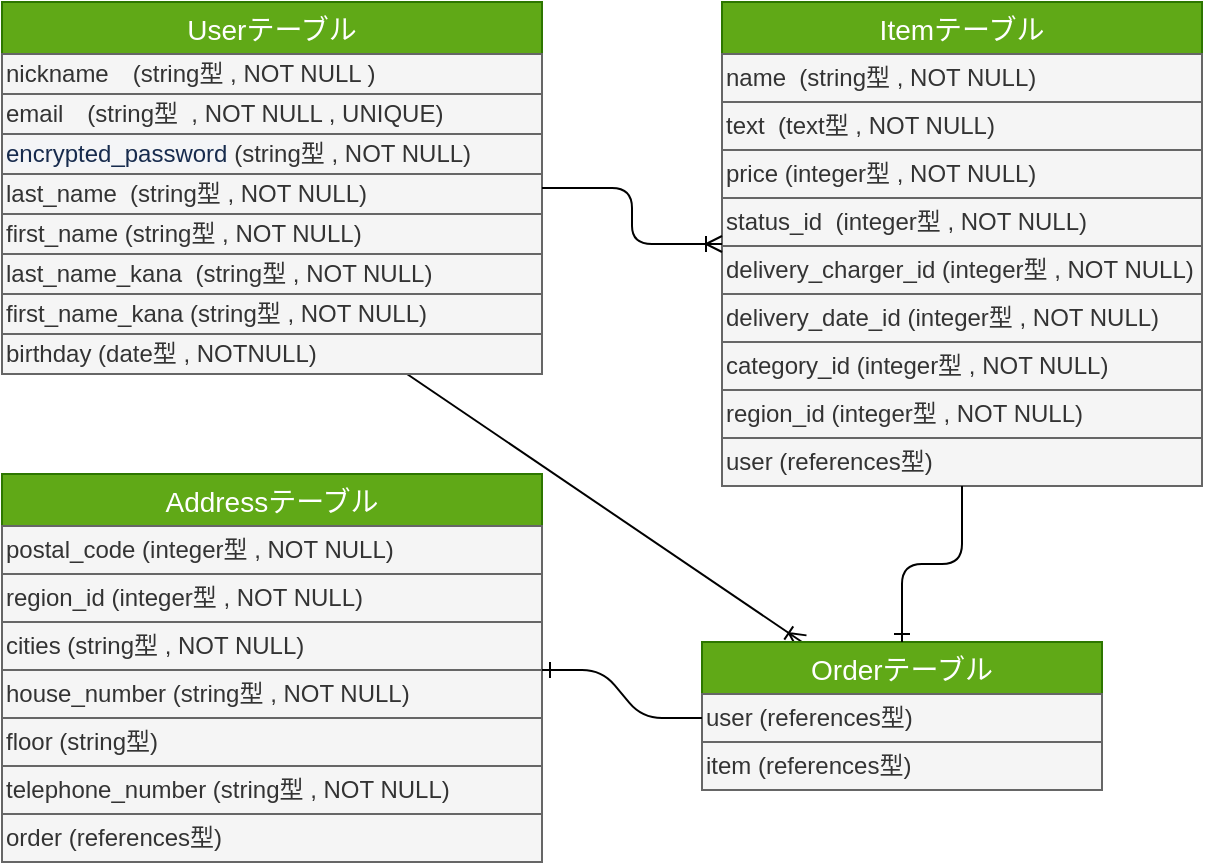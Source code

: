 <mxfile>
    <diagram id="hQXdLHPWon99UHD_zaKo" name="ページ1">
        <mxGraphModel dx="880" dy="520" grid="1" gridSize="10" guides="1" tooltips="1" connect="1" arrows="1" fold="1" page="1" pageScale="1" pageWidth="827" pageHeight="1169" math="0" shadow="0">
            <root>
                <mxCell id="0"/>
                <mxCell id="1" parent="0"/>
                <mxCell id="130" style="orthogonalLoop=1;jettySize=auto;html=1;exitX=0.75;exitY=1;exitDx=0;exitDy=0;entryX=0.25;entryY=0;entryDx=0;entryDy=0;endArrow=ERoneToMany;fontSize=12;" parent="1" source="140" target="110" edge="1">
                    <mxGeometry relative="1" as="geometry"/>
                </mxCell>
                <mxCell id="97" value="Userテーブル" style="swimlane;fontStyle=0;childLayout=stackLayout;horizontal=1;startSize=26;horizontalStack=0;resizeParent=1;resizeParentMax=0;resizeLast=0;collapsible=1;marginBottom=0;align=center;fontSize=14;fillColor=#60a917;strokeColor=#2D7600;fontColor=#ffffff;" parent="1" vertex="1">
                    <mxGeometry x="180" y="80" width="270" height="186" as="geometry">
                        <mxRectangle x="300" y="180" width="60" height="26" as="alternateBounds"/>
                    </mxGeometry>
                </mxCell>
                <mxCell id="136" value="nickname　(string型 , NOT NULL )" style="text;html=1;align=left;verticalAlign=middle;whiteSpace=wrap;rounded=0;fontSize=12;labelPosition=center;verticalLabelPosition=middle;fillColor=#f5f5f5;strokeColor=#666666;fontColor=#333333;" parent="97" vertex="1">
                    <mxGeometry y="26" width="270" height="20" as="geometry"/>
                </mxCell>
                <mxCell id="138" value="email　(string型&amp;nbsp; , NOT NULL , UNIQUE)" style="text;html=1;strokeColor=#666666;fillColor=#f5f5f5;align=left;verticalAlign=middle;whiteSpace=wrap;rounded=0;fontSize=12;labelPosition=center;verticalLabelPosition=middle;fontColor=#333333;" parent="97" vertex="1">
                    <mxGeometry y="46" width="270" height="20" as="geometry"/>
                </mxCell>
                <mxCell id="139" value="&lt;span style=&quot;color: rgb(23 , 43 , 77) ; background-color: rgb(244 , 245 , 247)&quot;&gt;&lt;font style=&quot;font-size: 12px&quot;&gt;encrypted_password&lt;/font&gt;&lt;/span&gt;&amp;nbsp;(string型 , NOT NULL)" style="text;html=1;strokeColor=#666666;fillColor=#f5f5f5;align=left;verticalAlign=middle;whiteSpace=wrap;rounded=0;fontSize=12;labelPosition=center;verticalLabelPosition=middle;fontColor=#333333;" parent="97" vertex="1">
                    <mxGeometry y="66" width="270" height="20" as="geometry"/>
                </mxCell>
                <mxCell id="143" value="last_name&amp;nbsp; (string型 , NOT NULL)" style="text;html=1;strokeColor=#666666;fillColor=#f5f5f5;align=left;verticalAlign=middle;whiteSpace=wrap;rounded=0;fontSize=12;labelPosition=center;verticalLabelPosition=middle;fontColor=#333333;" parent="97" vertex="1">
                    <mxGeometry y="86" width="270" height="20" as="geometry"/>
                </mxCell>
                <mxCell id="141" value="first_name (string型 , NOT NULL)" style="text;html=1;strokeColor=#666666;fillColor=#f5f5f5;align=left;verticalAlign=middle;whiteSpace=wrap;rounded=0;fontSize=12;labelPosition=center;verticalLabelPosition=middle;fontColor=#333333;" parent="97" vertex="1">
                    <mxGeometry y="106" width="270" height="20" as="geometry"/>
                </mxCell>
                <mxCell id="159" value="last_name_kana&amp;nbsp; (string型 , NOT NULL)" style="text;html=1;strokeColor=#666666;fillColor=#f5f5f5;align=left;verticalAlign=middle;whiteSpace=wrap;rounded=0;fontSize=12;labelPosition=center;verticalLabelPosition=middle;fontColor=#333333;" parent="97" vertex="1">
                    <mxGeometry y="126" width="270" height="20" as="geometry"/>
                </mxCell>
                <mxCell id="158" value="first_name_kana (string型 , NOT NULL)" style="text;html=1;strokeColor=#666666;fillColor=#f5f5f5;align=left;verticalAlign=middle;whiteSpace=wrap;rounded=0;fontSize=12;labelPosition=center;verticalLabelPosition=middle;fontColor=#333333;" parent="97" vertex="1">
                    <mxGeometry y="146" width="270" height="20" as="geometry"/>
                </mxCell>
                <mxCell id="140" value="birthday (date型 , NOTNULL)" style="text;html=1;strokeColor=#666666;fillColor=#f5f5f5;align=left;verticalAlign=middle;whiteSpace=wrap;rounded=0;fontSize=12;labelPosition=center;verticalLabelPosition=middle;fontColor=#333333;" parent="97" vertex="1">
                    <mxGeometry y="166" width="270" height="20" as="geometry"/>
                </mxCell>
                <mxCell id="105" value="Itemテーブル" style="swimlane;fontStyle=0;childLayout=stackLayout;horizontal=1;startSize=26;horizontalStack=0;resizeParent=1;resizeParentMax=0;resizeLast=0;collapsible=1;marginBottom=0;align=center;fontSize=14;fillColor=#60a917;strokeColor=#2D7600;fontColor=#ffffff;" parent="1" vertex="1">
                    <mxGeometry x="540" y="80" width="240" height="242" as="geometry"/>
                </mxCell>
                <mxCell id="146" value="name&amp;nbsp; (string型 , NOT NULL)" style="text;html=1;strokeColor=#666666;fillColor=#f5f5f5;align=left;verticalAlign=middle;whiteSpace=wrap;rounded=0;fontSize=12;labelPosition=center;verticalLabelPosition=middle;fontColor=#333333;" parent="105" vertex="1">
                    <mxGeometry y="26" width="240" height="24" as="geometry"/>
                </mxCell>
                <mxCell id="155" value="text&amp;nbsp; (text型 , NOT NULL)" style="text;html=1;strokeColor=#666666;fillColor=#f5f5f5;align=left;verticalAlign=middle;whiteSpace=wrap;rounded=0;fontSize=12;labelPosition=center;verticalLabelPosition=middle;fontColor=#333333;" parent="105" vertex="1">
                    <mxGeometry y="50" width="240" height="24" as="geometry"/>
                </mxCell>
                <mxCell id="160" value="price (integer型 , NOT NULL)" style="text;html=1;strokeColor=#666666;fillColor=#f5f5f5;align=left;verticalAlign=middle;whiteSpace=wrap;rounded=0;fontSize=12;labelPosition=center;verticalLabelPosition=middle;fontColor=#333333;" parent="105" vertex="1">
                    <mxGeometry y="74" width="240" height="24" as="geometry"/>
                </mxCell>
                <mxCell id="148" value="status_id&amp;nbsp; (integer型 , NOT NULL)" style="text;html=1;strokeColor=#666666;fillColor=#f5f5f5;align=left;verticalAlign=middle;whiteSpace=wrap;rounded=0;fontSize=12;labelPosition=center;verticalLabelPosition=middle;fontColor=#333333;" parent="105" vertex="1">
                    <mxGeometry y="98" width="240" height="24" as="geometry"/>
                </mxCell>
                <mxCell id="149" value="delivery_charger_id (integer型 , NOT NULL)" style="text;html=1;strokeColor=#666666;fillColor=#f5f5f5;align=left;verticalAlign=middle;whiteSpace=wrap;rounded=0;fontSize=12;labelPosition=center;verticalLabelPosition=middle;fontColor=#333333;" parent="105" vertex="1">
                    <mxGeometry y="122" width="240" height="24" as="geometry"/>
                </mxCell>
                <mxCell id="151" value="delivery_date_id (integer型 , NOT NULL)" style="text;html=1;strokeColor=#666666;fillColor=#f5f5f5;align=left;verticalAlign=middle;whiteSpace=wrap;rounded=0;fontSize=12;labelPosition=center;verticalLabelPosition=middle;fontColor=#333333;" parent="105" vertex="1">
                    <mxGeometry y="146" width="240" height="24" as="geometry"/>
                </mxCell>
                <mxCell id="147" value="category_id (integer型 , NOT NULL)" style="text;html=1;strokeColor=#666666;fillColor=#f5f5f5;align=left;verticalAlign=middle;whiteSpace=wrap;rounded=0;fontSize=12;labelPosition=center;verticalLabelPosition=middle;fontColor=#333333;" parent="105" vertex="1">
                    <mxGeometry y="170" width="240" height="24" as="geometry"/>
                </mxCell>
                <mxCell id="150" value="region_id (integer型 , NOT NULL)" style="text;html=1;strokeColor=#666666;fillColor=#f5f5f5;align=left;verticalAlign=middle;whiteSpace=wrap;rounded=0;fontSize=12;labelPosition=center;verticalLabelPosition=middle;fontColor=#333333;" parent="105" vertex="1">
                    <mxGeometry y="194" width="240" height="24" as="geometry"/>
                </mxCell>
                <mxCell id="183" value="user (references型)" style="text;html=1;strokeColor=#666666;fillColor=#f5f5f5;align=left;verticalAlign=middle;whiteSpace=wrap;rounded=0;fontSize=12;labelPosition=center;verticalLabelPosition=middle;fontColor=#333333;" parent="105" vertex="1">
                    <mxGeometry y="218" width="240" height="24" as="geometry"/>
                </mxCell>
                <mxCell id="110" value="Orderテーブル" style="swimlane;fontStyle=0;childLayout=stackLayout;horizontal=1;startSize=26;horizontalStack=0;resizeParent=1;resizeParentMax=0;resizeLast=0;collapsible=1;marginBottom=0;align=center;fontSize=14;fillColor=#60a917;strokeColor=#2D7600;fontColor=#ffffff;" parent="1" vertex="1">
                    <mxGeometry x="530" y="400" width="200" height="74" as="geometry"/>
                </mxCell>
                <mxCell id="166" value="user (references型)" style="text;html=1;strokeColor=#666666;fillColor=#f5f5f5;align=left;verticalAlign=middle;whiteSpace=wrap;rounded=0;fontSize=12;labelPosition=center;verticalLabelPosition=middle;fontColor=#333333;" parent="110" vertex="1">
                    <mxGeometry y="26" width="200" height="24" as="geometry"/>
                </mxCell>
                <mxCell id="167" value="item (references型)" style="text;html=1;strokeColor=#666666;fillColor=#f5f5f5;align=left;verticalAlign=middle;whiteSpace=wrap;rounded=0;fontSize=12;labelPosition=center;verticalLabelPosition=middle;fontColor=#333333;" parent="110" vertex="1">
                    <mxGeometry y="50" width="200" height="24" as="geometry"/>
                </mxCell>
                <mxCell id="116" value="" style="edgeStyle=orthogonalEdgeStyle;fontSize=12;html=1;endArrow=ERoneToMany;exitX=1;exitY=0.5;exitDx=0;exitDy=0;" parent="1" source="97" target="105" edge="1">
                    <mxGeometry width="100" height="100" relative="1" as="geometry">
                        <mxPoint x="240" y="201" as="sourcePoint"/>
                        <mxPoint x="450" y="151" as="targetPoint"/>
                    </mxGeometry>
                </mxCell>
                <mxCell id="168" value="Addressテーブル" style="swimlane;fontStyle=0;childLayout=stackLayout;horizontal=1;startSize=26;horizontalStack=0;resizeParent=1;resizeParentMax=0;resizeLast=0;collapsible=1;marginBottom=0;align=center;fontSize=14;fillColor=#60a917;strokeColor=#2D7600;fontColor=#ffffff;" parent="1" vertex="1">
                    <mxGeometry x="180" y="316" width="270" height="194" as="geometry"/>
                </mxCell>
                <mxCell id="169" value="postal_code (integer型 , NOT NULL)" style="text;html=1;strokeColor=#666666;fillColor=#f5f5f5;align=left;verticalAlign=middle;whiteSpace=wrap;rounded=0;fontSize=12;labelPosition=center;verticalLabelPosition=middle;fontColor=#333333;" parent="168" vertex="1">
                    <mxGeometry y="26" width="270" height="24" as="geometry"/>
                </mxCell>
                <mxCell id="170" value="region_id (integer型 , NOT NULL)" style="text;html=1;strokeColor=#666666;fillColor=#f5f5f5;align=left;verticalAlign=middle;whiteSpace=wrap;rounded=0;fontSize=12;labelPosition=center;verticalLabelPosition=middle;fontColor=#333333;" parent="168" vertex="1">
                    <mxGeometry y="50" width="270" height="24" as="geometry"/>
                </mxCell>
                <mxCell id="173" value="cities (string型 , NOT NULL)" style="text;html=1;strokeColor=#666666;fillColor=#f5f5f5;align=left;verticalAlign=middle;whiteSpace=wrap;rounded=0;fontSize=12;labelPosition=center;verticalLabelPosition=middle;fontColor=#333333;" parent="168" vertex="1">
                    <mxGeometry y="74" width="270" height="24" as="geometry"/>
                </mxCell>
                <mxCell id="174" value="house_number (string型 , NOT NULL)" style="text;html=1;strokeColor=#666666;fillColor=#f5f5f5;align=left;verticalAlign=middle;whiteSpace=wrap;rounded=0;fontSize=12;labelPosition=center;verticalLabelPosition=middle;fontColor=#333333;" parent="168" vertex="1">
                    <mxGeometry y="98" width="270" height="24" as="geometry"/>
                </mxCell>
                <mxCell id="175" value="floor (string型)" style="text;html=1;strokeColor=#666666;fillColor=#f5f5f5;align=left;verticalAlign=middle;whiteSpace=wrap;rounded=0;fontSize=12;labelPosition=center;verticalLabelPosition=middle;fontColor=#333333;" parent="168" vertex="1">
                    <mxGeometry y="122" width="270" height="24" as="geometry"/>
                </mxCell>
                <mxCell id="176" value="telephone_number (string型 , NOT NULL)" style="text;html=1;strokeColor=#666666;fillColor=#f5f5f5;align=left;verticalAlign=middle;whiteSpace=wrap;rounded=0;fontSize=12;labelPosition=center;verticalLabelPosition=middle;fontColor=#333333;" parent="168" vertex="1">
                    <mxGeometry y="146" width="270" height="24" as="geometry"/>
                </mxCell>
                <mxCell id="184" value="order (references型)" style="text;html=1;strokeColor=#666666;fillColor=#f5f5f5;align=left;verticalAlign=middle;whiteSpace=wrap;rounded=0;fontSize=12;labelPosition=center;verticalLabelPosition=middle;fontColor=#333333;" parent="168" vertex="1">
                    <mxGeometry y="170" width="270" height="24" as="geometry"/>
                </mxCell>
                <mxCell id="188" value="" style="edgeStyle=orthogonalEdgeStyle;fontSize=12;html=1;endArrow=ERone;endFill=1;entryX=0.5;entryY=0;entryDx=0;entryDy=0;exitX=0.5;exitY=1;exitDx=0;exitDy=0;" edge="1" parent="1" source="183" target="110">
                    <mxGeometry width="100" height="100" relative="1" as="geometry">
                        <mxPoint x="490" y="320" as="sourcePoint"/>
                        <mxPoint x="590" y="220" as="targetPoint"/>
                    </mxGeometry>
                </mxCell>
                <mxCell id="189" value="" style="edgeStyle=entityRelationEdgeStyle;fontSize=12;html=1;endArrow=ERone;endFill=1;exitX=0;exitY=0.5;exitDx=0;exitDy=0;entryX=1;entryY=1;entryDx=0;entryDy=0;" edge="1" parent="1" source="166" target="173">
                    <mxGeometry width="100" height="100" relative="1" as="geometry">
                        <mxPoint x="490" y="320" as="sourcePoint"/>
                        <mxPoint x="590" y="220" as="targetPoint"/>
                    </mxGeometry>
                </mxCell>
            </root>
        </mxGraphModel>
    </diagram>
</mxfile>